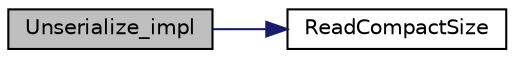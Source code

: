 digraph "Unserialize_impl"
{
  edge [fontname="Helvetica",fontsize="10",labelfontname="Helvetica",labelfontsize="10"];
  node [fontname="Helvetica",fontsize="10",shape=record];
  rankdir="LR";
  Node247 [label="Unserialize_impl",height=0.2,width=0.4,color="black", fillcolor="grey75", style="filled", fontcolor="black"];
  Node247 -> Node248 [color="midnightblue",fontsize="10",style="solid",fontname="Helvetica"];
  Node248 [label="ReadCompactSize",height=0.2,width=0.4,color="black", fillcolor="white", style="filled",URL="$df/d9d/serialize_8h.html#ae3fd928949b7361accfec79c314aa90f"];
}
